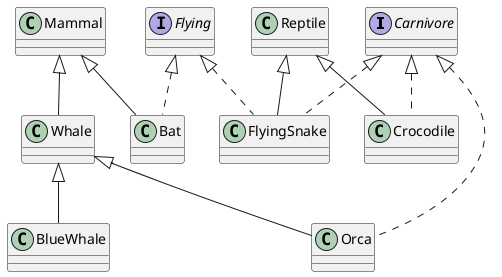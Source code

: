 @startuml

interface Carnivore
interface Flying

class Mammal

class Bat extends Mammal implements Flying
class Whale extends Mammal
class BlueWhale extends Whale
class Orca extends Whale implements Carnivore

class Reptile

class Crocodile extends Reptile implements Carnivore
class FlyingSnake extends Reptile implements Carnivore, Flying

@enduml